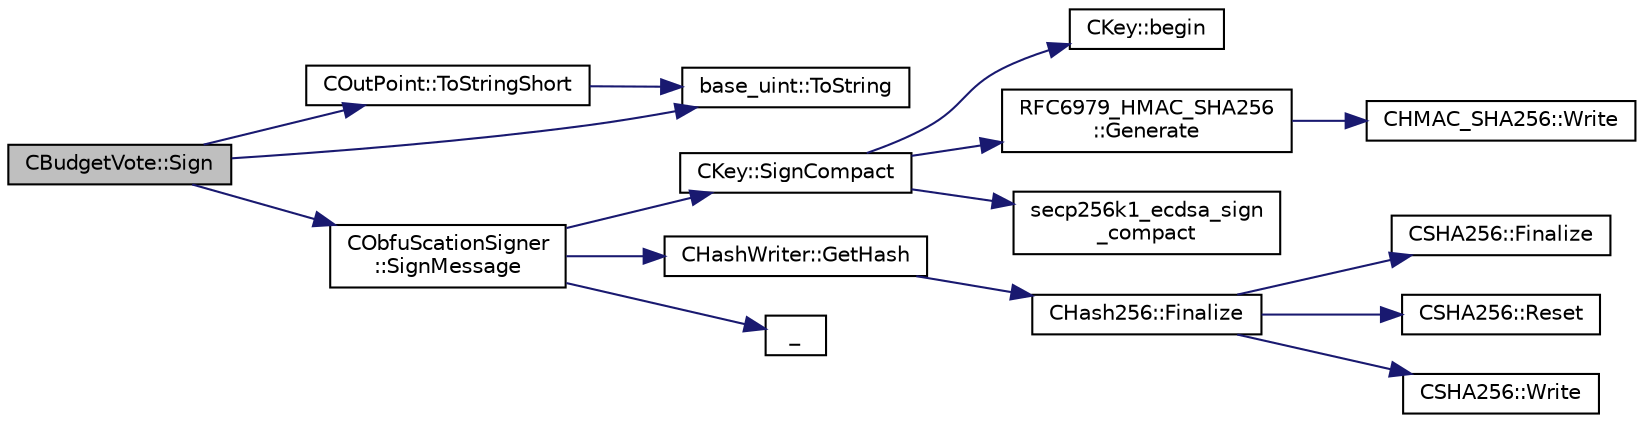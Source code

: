 digraph "CBudgetVote::Sign"
{
  edge [fontname="Helvetica",fontsize="10",labelfontname="Helvetica",labelfontsize="10"];
  node [fontname="Helvetica",fontsize="10",shape=record];
  rankdir="LR";
  Node32 [label="CBudgetVote::Sign",height=0.2,width=0.4,color="black", fillcolor="grey75", style="filled", fontcolor="black"];
  Node32 -> Node33 [color="midnightblue",fontsize="10",style="solid",fontname="Helvetica"];
  Node33 [label="COutPoint::ToStringShort",height=0.2,width=0.4,color="black", fillcolor="white", style="filled",URL="$class_c_out_point.html#a85f13609edc1f66afe82fb68f28fb8b7"];
  Node33 -> Node34 [color="midnightblue",fontsize="10",style="solid",fontname="Helvetica"];
  Node34 [label="base_uint::ToString",height=0.2,width=0.4,color="black", fillcolor="white", style="filled",URL="$classbase__uint.html#acccba4d9d51a0c36261718ca0cbb293b"];
  Node32 -> Node34 [color="midnightblue",fontsize="10",style="solid",fontname="Helvetica"];
  Node32 -> Node35 [color="midnightblue",fontsize="10",style="solid",fontname="Helvetica"];
  Node35 [label="CObfuScationSigner\l::SignMessage",height=0.2,width=0.4,color="black", fillcolor="white", style="filled",URL="$class_c_obfu_scation_signer.html#a004eab16d18045b42d51037eab817585",tooltip="Sign the message, returns true if successful. "];
  Node35 -> Node36 [color="midnightblue",fontsize="10",style="solid",fontname="Helvetica"];
  Node36 [label="CKey::SignCompact",height=0.2,width=0.4,color="black", fillcolor="white", style="filled",URL="$class_c_key.html#afe77d80889aa68e92e6882e75424cfb8",tooltip="Create a compact signature (65 bytes), which allows reconstructing the used public key..."];
  Node36 -> Node37 [color="midnightblue",fontsize="10",style="solid",fontname="Helvetica"];
  Node37 [label="CKey::begin",height=0.2,width=0.4,color="black", fillcolor="white", style="filled",URL="$class_c_key.html#ab8dee0ad9d933304a22284ee40040847"];
  Node36 -> Node38 [color="midnightblue",fontsize="10",style="solid",fontname="Helvetica"];
  Node38 [label="RFC6979_HMAC_SHA256\l::Generate",height=0.2,width=0.4,color="black", fillcolor="white", style="filled",URL="$class_r_f_c6979___h_m_a_c___s_h_a256.html#a9f841d552097f528631538e9939e0f70",tooltip="Generate a byte array. "];
  Node38 -> Node39 [color="midnightblue",fontsize="10",style="solid",fontname="Helvetica"];
  Node39 [label="CHMAC_SHA256::Write",height=0.2,width=0.4,color="black", fillcolor="white", style="filled",URL="$class_c_h_m_a_c___s_h_a256.html#a24ac9cf00e60d8028ab79df4aed984ff"];
  Node36 -> Node40 [color="midnightblue",fontsize="10",style="solid",fontname="Helvetica"];
  Node40 [label="secp256k1_ecdsa_sign\l_compact",height=0.2,width=0.4,color="black", fillcolor="white", style="filled",URL="$secp256k1_8h.html#a8f0ebc259cc949ae9b231665dfd5c004",tooltip="Create a compact ECDSA signature (64 byte + recovery id). "];
  Node35 -> Node41 [color="midnightblue",fontsize="10",style="solid",fontname="Helvetica"];
  Node41 [label="CHashWriter::GetHash",height=0.2,width=0.4,color="black", fillcolor="white", style="filled",URL="$class_c_hash_writer.html#ae94a937211502eabf19477630090093a"];
  Node41 -> Node42 [color="midnightblue",fontsize="10",style="solid",fontname="Helvetica"];
  Node42 [label="CHash256::Finalize",height=0.2,width=0.4,color="black", fillcolor="white", style="filled",URL="$class_c_hash256.html#aa8a70c1b7cf24ce7d00240a1131cf4e7"];
  Node42 -> Node43 [color="midnightblue",fontsize="10",style="solid",fontname="Helvetica"];
  Node43 [label="CSHA256::Finalize",height=0.2,width=0.4,color="black", fillcolor="white", style="filled",URL="$class_c_s_h_a256.html#a4259230be0caefa590bc324fc12b9b90"];
  Node42 -> Node44 [color="midnightblue",fontsize="10",style="solid",fontname="Helvetica"];
  Node44 [label="CSHA256::Reset",height=0.2,width=0.4,color="black", fillcolor="white", style="filled",URL="$class_c_s_h_a256.html#a2122395dd5604990eaa0077b43a0e8d4"];
  Node42 -> Node45 [color="midnightblue",fontsize="10",style="solid",fontname="Helvetica"];
  Node45 [label="CSHA256::Write",height=0.2,width=0.4,color="black", fillcolor="white", style="filled",URL="$class_c_s_h_a256.html#a9d7de520a562655da85349372820c883"];
  Node35 -> Node46 [color="midnightblue",fontsize="10",style="solid",fontname="Helvetica"];
  Node46 [label="_",height=0.2,width=0.4,color="black", fillcolor="white", style="filled",URL="$ui__interface_8h.html#aad133bb6103b53cebf03fd01e2f11ba1",tooltip="Translation function: Call Translate signal on UI interface, which returns a boost::optional result..."];
}
